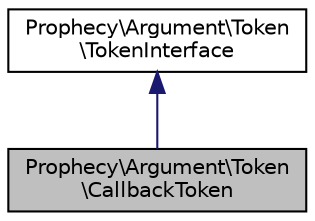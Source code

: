 digraph "Prophecy\Argument\Token\CallbackToken"
{
  edge [fontname="Helvetica",fontsize="10",labelfontname="Helvetica",labelfontsize="10"];
  node [fontname="Helvetica",fontsize="10",shape=record];
  Node2 [label="Prophecy\\Argument\\Token\l\\CallbackToken",height=0.2,width=0.4,color="black", fillcolor="grey75", style="filled", fontcolor="black"];
  Node3 -> Node2 [dir="back",color="midnightblue",fontsize="10",style="solid",fontname="Helvetica"];
  Node3 [label="Prophecy\\Argument\\Token\l\\TokenInterface",height=0.2,width=0.4,color="black", fillcolor="white", style="filled",URL="$interfaceProphecy_1_1Argument_1_1Token_1_1TokenInterface.html"];
}
